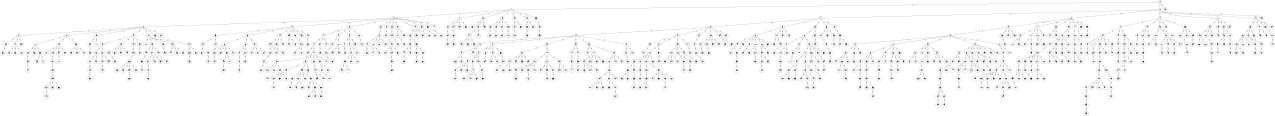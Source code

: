 graph G {
size="8.5,11;"
ratio = "expand;"
fixedsize="true;"
overlap="scale;"
node[shape=circle,width=.12,hight=.12,fontsize=12]
edge[fontsize=12]

0[label=" 0" color=black, pos="2.8022504,0.16452431!"];
1[label=" 1" color=black, pos="1.3870229,1.4092237!"];
2[label=" 2" color=black, pos="2.8759639,2.188511!"];
3[label=" 3" color=black, pos="0.24924318,2.8950118!"];
4[label=" 4" color=black, pos="1.5471366,1.0964152!"];
5[label=" 5" color=black, pos="2.2625592,0.39378993!"];
6[label=" 6" color=black, pos="2.7288417,2.5275365!"];
7[label=" 7" color=black, pos="2.1991088,2.5698507!"];
8[label=" 8" color=black, pos="1.6524149,2.827782!"];
9[label=" 9" color=black, pos="0.43740741,0.93748613!"];
10[label=" 10" color=black, pos="2.1961083,2.7020505!"];
11[label=" 11" color=black, pos="2.2308239,1.506644!"];
12[label=" 12" color=black, pos="0.43797304,2.1507086!"];
13[label=" 13" color=black, pos="1.1145642,2.5478208!"];
14[label=" 14" color=black, pos="1.3253923,1.868499!"];
15[label=" 15" color=black, pos="0.53548187,0.52586024!"];
16[label=" 16" color=black, pos="0.1727247,2.2273346!"];
17[label=" 17" color=black, pos="1.590648,2.9235034!"];
18[label=" 18" color=black, pos="2.2908178,2.2321078!"];
19[label=" 19" color=black, pos="1.2226162,1.2996022!"];
20[label=" 20" color=black, pos="2.3418109,2.3611215!"];
21[label=" 21" color=black, pos="2.9948093,0.299781!"];
22[label=" 22" color=black, pos="0.98429953,2.8447026!"];
23[label=" 23" color=black, pos="0.60662964,0.70767819!"];
24[label=" 24" color=black, pos="1.7242052,0.38948646!"];
25[label=" 25" color=black, pos="1.0998336,0.10160956!"];
26[label=" 26" color=black, pos="2.9385438,1.9122931!"];
27[label=" 27" color=black, pos="2.0724692,1.8217492!"];
28[label=" 28" color=black, pos="2.6622061,0.87065524!"];
29[label=" 29" color=black, pos="2.0918129,1.977217!"];
30[label=" 30" color=black, pos="1.3387162,2.5958939!"];
31[label=" 31" color=black, pos="0.19248247,0.72470018!"];
32[label=" 32" color=black, pos="2.2385849,0.23154083!"];
33[label=" 33" color=black, pos="1.4271765,1.7290698!"];
34[label=" 34" color=black, pos="1.6668678,0.52688031!"];
35[label=" 35" color=black, pos="1.8532583,2.1536171!"];
36[label=" 36" color=black, pos="1.5315002,0.17247978!"];
37[label=" 37" color=black, pos="0.1947086,2.6994256!"];
38[label=" 38" color=black, pos="2.9716163,1.4787706!"];
39[label=" 39" color=black, pos="1.5988915,1.0807864!"];
40[label=" 40" color=black, pos="1.3176575,0.17589483!"];
41[label=" 41" color=black, pos="0.64547765,2.1105543!"];
42[label=" 42" color=black, pos="0.54632764,0.051682455!"];
43[label=" 43" color=black, pos="2.9860641,2.9150503!"];
44[label=" 44" color=black, pos="1.229572,1.1408774!"];
45[label=" 45" color=black, pos="1.2372268,0.95770537!"];
46[label=" 46" color=black, pos="2.1356225,0.37294192!"];
47[label=" 47" color=black, pos="2.6399468,1.5719904!"];
48[label=" 48" color=black, pos="2.7660556,1.7024383!"];
49[label=" 49" color=black, pos="2.6528499,0.72387868!"];
50[label=" 50" color=black, pos="0.45042722,2.5987634!"];
51[label=" 51" color=black, pos="1.9808607,2.9540556!"];
52[label=" 52" color=black, pos="0.60134384,1.6347133!"];
53[label=" 53" color=black, pos="2.9352361,1.0474138!"];
54[label=" 54" color=black, pos="1.0288946,0.80537255!"];
55[label=" 55" color=black, pos="0.87408406,2.6264457!"];
56[label=" 56" color=black, pos="2.1252481,1.0516729!"];
57[label=" 57" color=black, pos="2.1418766,0.97727554!"];
58[label=" 58" color=black, pos="0.55111271,1.0287951!"];
59[label=" 59" color=black, pos="0.089852753,1.7424061!"];
60[label=" 60" color=black, pos="2.0777838,1.5297673!"];
61[label=" 61" color=black, pos="0.96953803,1.0838785!"];
62[label=" 62" color=black, pos="2.9975368,0.66727411!"];
63[label=" 63" color=black, pos="2.266614,0.51176049!"];
64[label=" 64" color=black, pos="1.6226038,1.1699601!"];
65[label=" 65" color=black, pos="2.3389849,2.3567842!"];
66[label=" 66" color=black, pos="1.7232747,1.4220711!"];
67[label=" 67" color=black, pos="0.36843008,0.50432401!"];
68[label=" 68" color=black, pos="2.5415966,1.4592338!"];
69[label=" 69" color=black, pos="2.6112723,1.5095673!"];
70[label=" 70" color=black, pos="0.43236332,2.4804299!"];
71[label=" 71" color=black, pos="2.4705613,2.0908394!"];
72[label=" 72" color=black, pos="0.55562379,0.85764545!"];
73[label=" 73" color=black, pos="1.4080352,2.7847064!"];
74[label=" 74" color=black, pos="0.60000892,1.9444372!"];
75[label=" 75" color=black, pos="1.3712547,2.4146529!"];
76[label=" 76" color=black, pos="2.4828525,0.42398601!"];
77[label=" 77" color=black, pos="2.4169991,1.7029339!"];
78[label=" 78" color=black, pos="2.1103947,0.54833966!"];
79[label=" 79" color=black, pos="1.1755543,2.6741211!"];
80[label=" 80" color=black, pos="0.89997852,1.6257868!"];
81[label=" 81" color=black, pos="2.7461961,2.4393235!"];
82[label=" 82" color=black, pos="1.6172707,2.3146441!"];
83[label=" 83" color=black, pos="2.832522,1.9013767!"];
84[label=" 84" color=black, pos="1.6031837,2.4094993!"];
85[label=" 85" color=black, pos="2.2589161,2.8695452!"];
86[label=" 86" color=black, pos="2.295797,1.9502668!"];
87[label=" 87" color=black, pos="2.0570639,0.20252937!"];
88[label=" 88" color=black, pos="2.1561544,2.2650561!"];
89[label=" 89" color=black, pos="0.23880933,1.2485556!"];
90[label=" 90" color=black, pos="2.0881403,2.8446054!"];
91[label=" 91" color=black, pos="1.2924967,1.2360367!"];
92[label=" 92" color=black, pos="1.0713449,2.9158632!"];
93[label=" 93" color=black, pos="1.7579692,2.6995718!"];
94[label=" 94" color=black, pos="1.2032933,2.5251176!"];
95[label=" 95" color=black, pos="2.2742265,1.2173996!"];
96[label=" 96" color=black, pos="0.55596311,1.3327315!"];
97[label=" 97" color=black, pos="2.1868353,0.65085244!"];
98[label=" 98" color=black, pos="2.1444868,1.1956379!"];
99[label=" 99" color=black, pos="0.24143996,2.3326638!"];
100[label=" 100" color=black, pos="1.0772106,2.6430458!"];
101[label=" 101" color=black, pos="0.033935483,1.8889461!"];
102[label=" 102" color=black, pos="0.99245623,0.49758594!"];
103[label=" 103" color=black, pos="1.1417107,0.69706369!"];
104[label=" 104" color=black, pos="1.1974412,0.4924462!"];
105[label=" 105" color=black, pos="1.6110823,2.6592521!"];
106[label=" 106" color=black, pos="1.6387565,2.1925525!"];
107[label=" 107" color=black, pos="1.2865645,1.1929813!"];
108[label=" 108" color=black, pos="0.77374336,2.198955!"];
109[label=" 109" color=black, pos="1.1786447,0.04490761!"];
110[label=" 110" color=black, pos="2.5019648,2.4377837!"];
111[label=" 111" color=black, pos="0.25747907,0.34134922!"];
112[label=" 112" color=black, pos="1.1646425,2.8391968!"];
113[label=" 113" color=black, pos="1.977094,1.5312938!"];
114[label=" 114" color=black, pos="1.3533388,0.49604692!"];
115[label=" 115" color=black, pos="1.2490626,1.0036784!"];
116[label=" 116" color=black, pos="1.5250553,1.8304848!"];
117[label=" 117" color=black, pos="2.2905345,1.8748009!"];
118[label=" 118" color=black, pos="0.41788596,0.43617478!"];
119[label=" 119" color=black, pos="2.4474319,2.1302853!"];
120[label=" 120" color=black, pos="1.6113194,2.3877992!"];
121[label=" 121" color=black, pos="1.4679309,1.204264!"];
122[label=" 122" color=black, pos="0.64293936,1.4611729!"];
123[label=" 123" color=black, pos="0.38933907,0.9148079!"];
124[label=" 124" color=black, pos="0.66748475,1.6180943!"];
125[label=" 125" color=black, pos="2.6206851,0.75051858!"];
126[label=" 126" color=black, pos="2.8054797,1.7139361!"];
127[label=" 127" color=black, pos="1.9642174,1.864986!"];
128[label=" 128" color=black, pos="0.81370347,2.1639502!"];
129[label=" 129" color=black, pos="0.17187834,0.102904!"];
130[label=" 130" color=black, pos="1.068525,1.7068196!"];
131[label=" 131" color=black, pos="2.0289282,1.3722585!"];
132[label=" 132" color=black, pos="2.3669202,1.6544323!"];
133[label=" 133" color=black, pos="1.4832479,0.026176422!"];
134[label=" 134" color=black, pos="0.5916442,0.54163919!"];
135[label=" 135" color=black, pos="0.58433392,1.1313983!"];
136[label=" 136" color=black, pos="1.6594105,1.6796717!"];
137[label=" 137" color=black, pos="2.6635627,0.64610655!"];
138[label=" 138" color=black, pos="0.34665265,1.1899519!"];
139[label=" 139" color=black, pos="2.9745538,1.0719939!"];
140[label=" 140" color=black, pos="0.55256304,2.3290794!"];
141[label=" 141" color=black, pos="1.131377,2.3245385!"];
142[label=" 142" color=black, pos="2.0953683,2.2788827!"];
143[label=" 143" color=black, pos="1.272803,1.0777396!"];
144[label=" 144" color=black, pos="2.7056296,2.7635023!"];
145[label=" 145" color=black, pos="1.5399871,1.10128!"];
146[label=" 146" color=black, pos="2.7625351,1.2622206!"];
147[label=" 147" color=black, pos="0.85344216,1.0785628!"];
148[label=" 148" color=black, pos="2.0606407,0.44181614!"];
149[label=" 149" color=black, pos="1.762898,2.9150389!"];
150[label=" 150" color=black, pos="1.6325324,1.5379685!"];
151[label=" 151" color=black, pos="2.6042027,0.8375488!"];
152[label=" 152" color=black, pos="2.3731194,2.6790245!"];
153[label=" 153" color=black, pos="2.01066,2.7997463!"];
154[label=" 154" color=black, pos="2.0715364,1.5102839!"];
155[label=" 155" color=black, pos="0.39618145,0.33098377!"];
156[label=" 156" color=black, pos="1.9964889,0.64883982!"];
157[label=" 157" color=black, pos="0.53915458,2.6176531!"];
158[label=" 158" color=black, pos="1.7578003,2.0770223!"];
159[label=" 159" color=black, pos="0.77132961,1.6718353!"];
160[label=" 160" color=black, pos="2.5156222,2.0575555!"];
161[label=" 161" color=black, pos="2.1311643,2.2994773!"];
162[label=" 162" color=black, pos="1.9192687,1.1276793!"];
163[label=" 163" color=black, pos="1.3986078,2.7722723!"];
164[label=" 164" color=black, pos="2.231463,1.1544835!"];
165[label=" 165" color=black, pos="1.9849908,2.9423045!"];
166[label=" 166" color=black, pos="1.9277581,1.1047941!"];
167[label=" 167" color=black, pos="2.9338979,2.8435368!"];
168[label=" 168" color=black, pos="0.12748919,2.9758024!"];
169[label=" 169" color=black, pos="2.7583941,2.4613542!"];
170[label=" 170" color=black, pos="2.0850407,1.993113!"];
171[label=" 171" color=black, pos="2.0476966,0.87874527!"];
172[label=" 172" color=black, pos="2.1864974,2.0497771!"];
173[label=" 173" color=black, pos="0.80536539,0.91427936!"];
174[label=" 174" color=black, pos="0.011408394,0.43221127!"];
175[label=" 175" color=black, pos="2.7957029,2.3948265!"];
176[label=" 176" color=black, pos="0.17684036,0.18184561!"];
177[label=" 177" color=black, pos="1.6459084,1.6128973!"];
178[label=" 178" color=black, pos="1.2322334,1.2145978!"];
179[label=" 179" color=black, pos="1.3713956,0.55908945!"];
180[label=" 180" color=black, pos="0.12657182,0.7293812!"];
181[label=" 181" color=black, pos="0.60094808,1.6650607!"];
182[label=" 182" color=black, pos="2.6627341,0.5576628!"];
183[label=" 183" color=black, pos="1.37302,2.3816291!"];
184[label=" 184" color=black, pos="1.3231181,2.4850949!"];
185[label=" 185" color=black, pos="2.2066745,2.6999757!"];
186[label=" 186" color=black, pos="1.7040025,0.7188378!"];
187[label=" 187" color=black, pos="2.0079165,1.633291!"];
188[label=" 188" color=black, pos="2.8867938,0.06642553!"];
189[label=" 189" color=black, pos="1.0063328,0.10009831!"];
190[label=" 190" color=black, pos="2.8287583,1.1275038!"];
191[label=" 191" color=black, pos="2.6102504,1.7516387!"];
192[label=" 192" color=black, pos="2.0726075,2.902395!"];
193[label=" 193" color=black, pos="0.33472572,1.7181899!"];
194[label=" 194" color=black, pos="0.51694425,2.1141262!"];
195[label=" 195" color=black, pos="2.714955,0.65934908!"];
196[label=" 196" color=black, pos="0.11008941,2.0894905!"];
197[label=" 197" color=black, pos="1.4572609,1.785489!"];
198[label=" 198" color=black, pos="1.84735,0.48779742!"];
199[label=" 199" color=black, pos="1.4221257,0.39096884!"];
200[label=" 200" color=black, pos="1.4761697,2.7740152!"];
201[label=" 201" color=black, pos="1.8957346,1.8496236!"];
202[label=" 202" color=black, pos="2.9292328,2.9375396!"];
203[label=" 203" color=black, pos="2.711167,2.2459365!"];
204[label=" 204" color=black, pos="2.3226633,2.9376786!"];
205[label=" 205" color=black, pos="2.5250159,1.0659433!"];
206[label=" 206" color=black, pos="1.6361604,0.82996621!"];
207[label=" 207" color=black, pos="1.7931769,1.5530192!"];
208[label=" 208" color=black, pos="0.51429891,1.0802419!"];
209[label=" 209" color=black, pos="2.8192396,1.8227124!"];
210[label=" 210" color=black, pos="1.8936153,2.3926602!"];
211[label=" 211" color=black, pos="2.3571408,1.4260387!"];
212[label=" 212" color=black, pos="2.9740237,2.4597283!"];
213[label=" 213" color=black, pos="0.086884834,0.87140547!"];
214[label=" 214" color=black, pos="0.079412383,2.7813313!"];
215[label=" 215" color=black, pos="2.9223067,2.1419358!"];
216[label=" 216" color=black, pos="0.66138494,2.8466392!"];
217[label=" 217" color=black, pos="1.1520432,0.2290969!"];
218[label=" 218" color=black, pos="0.42960366,1.6504407!"];
219[label=" 219" color=black, pos="0.26035375,2.4665485!"];
220[label=" 220" color=black, pos="1.4401966,1.7334171!"];
221[label=" 221" color=black, pos="0.45194847,0.25012666!"];
222[label=" 222" color=black, pos="0.30619423,0.4039501!"];
223[label=" 223" color=black, pos="2.3658084,0.66510659!"];
224[label=" 224" color=black, pos="1.7680636,2.5078179!"];
225[label=" 225" color=black, pos="1.1810974,0.96576518!"];
226[label=" 226" color=black, pos="2.3586719,0.39744547!"];
227[label=" 227" color=black, pos="2.6926852,2.8534031!"];
228[label=" 228" color=black, pos="2.7902708,2.6599633!"];
229[label=" 229" color=black, pos="2.1916427,1.7735802!"];
230[label=" 230" color=black, pos="1.9415478,0.72633789!"];
231[label=" 231" color=black, pos="2.7234161,0.33454966!"];
232[label=" 232" color=black, pos="0.90319024,1.4115864!"];
233[label=" 233" color=black, pos="0.57928232,2.6949887!"];
234[label=" 234" color=black, pos="1.9935575,0.55697978!"];
235[label=" 235" color=black, pos="2.9564281,0.81912456!"];
236[label=" 236" color=black, pos="1.997203,0.98891829!"];
237[label=" 237" color=black, pos="0.38917773,2.6866827!"];
238[label=" 238" color=black, pos="1.9400287,2.6380818!"];
239[label=" 239" color=black, pos="0.80446502,2.1549246!"];
240[label=" 240" color=black, pos="0.81499904,2.7919429!"];
241[label=" 241" color=black, pos="0.94386263,0.33223553!"];
242[label=" 242" color=black, pos="0.57936565,0.62366287!"];
243[label=" 243" color=black, pos="2.2995982,0.28249277!"];
244[label=" 244" color=black, pos="2.9218753,2.4856469!"];
245[label=" 245" color=black, pos="2.0339095,1.6417786!"];
246[label=" 246" color=black, pos="0.58535013,0.6373831!"];
247[label=" 247" color=black, pos="1.2524919,1.0974704!"];
248[label=" 248" color=black, pos="1.3588187,0.46177231!"];
249[label=" 249" color=black, pos="2.3763448,2.2401014!"];
250[label=" 250" color=black, pos="0.68322315,1.4915043!"];
251[label=" 251" color=black, pos="2.3065517,1.2796225!"];
252[label=" 252" color=black, pos="2.0454081,2.53948!"];
253[label=" 253" color=black, pos="0.93759901,1.0532558!"];
254[label=" 254" color=black, pos="2.4611189,2.9127643!"];
255[label=" 255" color=black, pos="2.4829466,0.78110177!"];
256[label=" 256" color=black, pos="1.899648,2.1444465!"];
257[label=" 257" color=black, pos="2.0368819,2.2317033!"];
258[label=" 258" color=black, pos="2.2483123,0.70292639!"];
259[label=" 259" color=black, pos="1.4972046,1.783291!"];
260[label=" 260" color=black, pos="0.74781834,2.6219303!"];
261[label=" 261" color=black, pos="1.5040295,1.2083665!"];
262[label=" 262" color=black, pos="0.36582504,2.6787592!"];
263[label=" 263" color=black, pos="2.1313655,1.6905369!"];
264[label=" 264" color=black, pos="1.7027351,1.3070063!"];
265[label=" 265" color=black, pos="2.2195314,2.4597221!"];
266[label=" 266" color=black, pos="2.2619171,2.0227077!"];
267[label=" 267" color=black, pos="2.1451974,0.30173433!"];
268[label=" 268" color=black, pos="2.1287696,1.578433!"];
269[label=" 269" color=black, pos="1.5988507,0.59794753!"];
270[label=" 270" color=black, pos="2.9079303,2.8134474!"];
271[label=" 271" color=black, pos="2.7365678,2.0703093!"];
272[label=" 272" color=black, pos="1.3389677,1.1789198!"];
273[label=" 273" color=black, pos="0.9160251,1.0263427!"];
274[label=" 274" color=black, pos="2.8012903,1.9370639!"];
275[label=" 275" color=black, pos="1.8550491,2.8395034!"];
276[label=" 276" color=black, pos="1.1624628,0.61661784!"];
277[label=" 277" color=black, pos="2.204736,0.72598924!"];
278[label=" 278" color=black, pos="1.4912721,0.15196206!"];
279[label=" 279" color=black, pos="2.0434209,0.66714273!"];
280[label=" 280" color=black, pos="1.5995869,2.9408876!"];
281[label=" 281" color=black, pos="0.48470446,0.69355418!"];
282[label=" 282" color=black, pos="2.0162807,2.2324825!"];
283[label=" 283" color=black, pos="2.8694163,0.85514853!"];
284[label=" 284" color=black, pos="2.4899223,1.7931926!"];
285[label=" 285" color=black, pos="0.68633175,1.8073246!"];
286[label=" 286" color=black, pos="0.058618473,1.4054438!"];
287[label=" 287" color=black, pos="2.181558,1.4844278!"];
288[label=" 288" color=black, pos="1.9186491,1.2967568!"];
289[label=" 289" color=black, pos="1.3925458,2.6893483!"];
290[label=" 290" color=black, pos="0.62092903,0.2801563!"];
291[label=" 291" color=black, pos="1.9938167,1.5222244!"];
292[label=" 292" color=black, pos="2.6070712,0.17839738!"];
293[label=" 293" color=black, pos="1.8345989,2.4710068!"];
294[label=" 294" color=black, pos="1.9450086,0.99525673!"];
295[label=" 295" color=black, pos="2.9490371,2.9077114!"];
296[label=" 296" color=black, pos="0.90500001,0.27103968!"];
297[label=" 297" color=black, pos="2.1947791,2.7063723!"];
298[label=" 298" color=black, pos="0.88221883,0.30605346!"];
299[label=" 299" color=black, pos="1.1218334,2.3597746!"];
300[label=" 300" color=black, pos="2.143695,0.022307532!"];
301[label=" 301" color=black, pos="0.523894,1.8715113!"];
302[label=" 302" color=black, pos="1.3697649,0.59546916!"];
303[label=" 303" color=black, pos="1.3464526,0.18648819!"];
304[label=" 304" color=black, pos="1.7076487,2.5489984!"];
305[label=" 305" color=black, pos="2.4179159,2.7181359!"];
306[label=" 306" color=black, pos="0.24189921,2.1761703!"];
307[label=" 307" color=black, pos="0.8524673,2.0926372!"];
308[label=" 308" color=black, pos="0.074116963,2.9744561!"];
309[label=" 309" color=black, pos="2.6082591,2.0669136!"];
310[label=" 310" color=black, pos="1.7127354,2.2968261!"];
311[label=" 311" color=black, pos="1.1655632,2.3106406!"];
312[label=" 312" color=black, pos="0.94084213,2.7756397!"];
313[label=" 313" color=black, pos="2.1150096,0.65889271!"];
314[label=" 314" color=black, pos="0.51796508,2.7206415!"];
315[label=" 315" color=black, pos="2.3710079,2.3665946!"];
316[label=" 316" color=black, pos="2.9282234,1.0431358!"];
317[label=" 317" color=black, pos="2.1870182,1.5145065!"];
318[label=" 318" color=black, pos="2.7724321,0.95894166!"];
319[label=" 319" color=black, pos="1.2946468,0.81120728!"];
320[label=" 320" color=black, pos="1.1292213,0.59424694!"];
321[label=" 321" color=black, pos="2.0806227,2.6011398!"];
322[label=" 322" color=black, pos="1.0882026,2.9690201!"];
323[label=" 323" color=black, pos="2.1350599,1.9043354!"];
324[label=" 324" color=black, pos="1.6766655,1.5997657!"];
325[label=" 325" color=black, pos="2.0575207,1.7634374!"];
326[label=" 326" color=black, pos="2.9256048,1.7679481!"];
327[label=" 327" color=black, pos="2.9919613,0.45574054!"];
328[label=" 328" color=black, pos="2.1660024,0.3654135!"];
329[label=" 329" color=black, pos="1.3031271,2.8452128!"];
330[label=" 330" color=black, pos="2.2883345,1.8505403!"];
331[label=" 331" color=black, pos="0.14984769,1.4866777!"];
332[label=" 332" color=black, pos="0.70234698,1.690197!"];
333[label=" 333" color=black, pos="1.2007156,1.5898204!"];
334[label=" 334" color=black, pos="2.1760134,2.346572!"];
335[label=" 335" color=black, pos="1.9369239,0.28915727!"];
336[label=" 336" color=black, pos="0.85230007,0.34955131!"];
337[label=" 337" color=black, pos="1.621124,2.5467569!"];
338[label=" 338" color=black, pos="1.008997,1.3328529!"];
339[label=" 339" color=black, pos="1.152173,2.985358!"];
340[label=" 340" color=black, pos="0.90597402,1.6143876!"];
341[label=" 341" color=black, pos="1.1291893,1.2330101!"];
342[label=" 342" color=black, pos="2.5619765,2.4731773!"];
343[label=" 343" color=black, pos="0.38189474,0.60182659!"];
344[label=" 344" color=black, pos="0.41690539,2.389622!"];
345[label=" 345" color=black, pos="2.146142,1.947488!"];
346[label=" 346" color=black, pos="1.3336762,1.3139838!"];
347[label=" 347" color=black, pos="2.0998715,2.3403691!"];
348[label=" 348" color=black, pos="0.97489672,0.11253521!"];
349[label=" 349" color=black, pos="0.15896471,2.4092887!"];
350[label=" 350" color=black, pos="1.9251275,2.2198415!"];
351[label=" 351" color=black, pos="2.6448006,0.54121703!"];
352[label=" 352" color=black, pos="0.77304603,0.099735443!"];
353[label=" 353" color=black, pos="2.867218,0.074327108!"];
354[label=" 354" color=black, pos="2.3275643,1.6867433!"];
355[label=" 355" color=black, pos="1.6876527,2.4332814!"];
356[label=" 356" color=black, pos="1.9818692,2.7666354!"];
357[label=" 357" color=black, pos="1.8913619,2.8617751!"];
358[label=" 358" color=black, pos="2.0583901,1.1235116!"];
359[label=" 359" color=black, pos="2.9032848,2.7648967!"];
360[label=" 360" color=black, pos="0.59556769,0.59551884!"];
361[label=" 361" color=black, pos="1.9118556,2.6636798!"];
362[label=" 362" color=black, pos="0.058156862,0.66685579!"];
363[label=" 363" color=black, pos="2.3775357,0.40835897!"];
364[label=" 364" color=black, pos="1.6459538,0.50023881!"];
365[label=" 365" color=black, pos="2.3509185,1.3538051!"];
366[label=" 366" color=black, pos="0.44363056,0.11249931!"];
367[label=" 367" color=black, pos="1.1420454,1.0232461!"];
368[label=" 368" color=black, pos="1.7420282,0.20039879!"];
369[label=" 369" color=black, pos="0.28861092,2.8933038!"];
370[label=" 370" color=black, pos="1.2145018,2.0925773!"];
371[label=" 371" color=black, pos="1.6602968,2.9514424!"];
372[label=" 372" color=black, pos="0.67593069,1.8435663!"];
373[label=" 373" color=black, pos="1.8136951,1.4361577!"];
374[label=" 374" color=black, pos="2.6746882,2.604241!"];
375[label=" 375" color=black, pos="1.4260531,1.5543468!"];
376[label=" 376" color=black, pos="1.2462521,1.8219652!"];
377[label=" 377" color=black, pos="2.6188242,0.88163078!"];
378[label=" 378" color=black, pos="1.2754285,2.4253635!"];
379[label=" 379" color=black, pos="0.47514443,1.2419758!"];
380[label=" 380" color=black, pos="0.82848701,0.17792429!"];
381[label=" 381" color=black, pos="1.2829135,0.89950774!"];
382[label=" 382" color=black, pos="0.16273909,2.7743354!"];
383[label=" 383" color=black, pos="0.13123583,1.7568735!"];
384[label=" 384" color=black, pos="1.0834277,1.9123509!"];
385[label=" 385" color=black, pos="1.2941076,0.53557792!"];
386[label=" 386" color=black, pos="2.7681898,1.5052614!"];
387[label=" 387" color=black, pos="2.3377472,2.3944094!"];
388[label=" 388" color=black, pos="2.8327793,0.80841635!"];
389[label=" 389" color=black, pos="2.1864157,0.073294632!"];
390[label=" 390" color=black, pos="2.2116728,0.93794696!"];
391[label=" 391" color=black, pos="2.1763122,2.7203965!"];
392[label=" 392" color=black, pos="2.2736592,2.9619918!"];
393[label=" 393" color=black, pos="0.42672913,2.137303!"];
394[label=" 394" color=black, pos="0.45851113,0.43825318!"];
395[label=" 395" color=black, pos="0.38980162,2.9624926!"];
396[label=" 396" color=black, pos="0.40499618,0.33827386!"];
397[label=" 397" color=black, pos="0.47883306,0.94056663!"];
398[label=" 398" color=black, pos="1.2591985,0.033414486!"];
399[label=" 399" color=black, pos="0.57333407,2.6952506!"];
400[label=" 400" color=black, pos="0.38655845,1.4147601!"];
401[label=" 401" color=black, pos="0.15481214,1.0082065!"];
402[label=" 402" color=black, pos="2.1946274,0.40958165!"];
403[label=" 403" color=black, pos="0.27912223,1.80701!"];
404[label=" 404" color=black, pos="2.1429833,1.2755303!"];
405[label=" 405" color=black, pos="1.5568524,0.31232218!"];
406[label=" 406" color=black, pos="2.0946105,2.2515616!"];
407[label=" 407" color=black, pos="1.0995477,1.5149378!"];
408[label=" 408" color=black, pos="2.6040546,1.2993937!"];
409[label=" 409" color=black, pos="2.4817609,0.37218998!"];
410[label=" 410" color=black, pos="0.75405994,2.2608173!"];
411[label=" 411" color=black, pos="1.1538459,0.71730058!"];
412[label=" 412" color=black, pos="0.21311122,2.9186455!"];
413[label=" 413" color=black, pos="0.20892773,0.58601445!"];
414[label=" 414" color=black, pos="2.5767044,2.9714828!"];
415[label=" 415" color=black, pos="2.7843882,1.1623582!"];
416[label=" 416" color=black, pos="2.4161184,1.1473094!"];
417[label=" 417" color=black, pos="1.7693521,0.57426758!"];
418[label=" 418" color=black, pos="0.30127106,1.5565943!"];
419[label=" 419" color=black, pos="1.9029123,2.7519462!"];
420[label=" 420" color=black, pos="2.2667257,2.8859871!"];
421[label=" 421" color=black, pos="0.90155934,2.7791916!"];
422[label=" 422" color=black, pos="2.3095775,2.1545157!"];
423[label=" 423" color=black, pos="1.2370949,0.48240847!"];
424[label=" 424" color=black, pos="1.7786258,2.5510926!"];
425[label=" 425" color=black, pos="2.1492173,2.0713901!"];
426[label=" 426" color=black, pos="2.9604451,1.9056054!"];
427[label=" 427" color=black, pos="1.9018792,2.9793809!"];
428[label=" 428" color=black, pos="2.3281432,1.6442583!"];
429[label=" 429" color=black, pos="2.3373695,0.70796623!"];
430[label=" 430" color=black, pos="2.1741243,2.7409127!"];
431[label=" 431" color=black, pos="1.1793559,1.0644325!"];
432[label=" 432" color=black, pos="2.8530391,0.50595965!"];
433[label=" 433" color=black, pos="1.7408853,1.4527449!"];
434[label=" 434" color=black, pos="1.205334,1.5646878!"];
435[label=" 435" color=black, pos="1.0159018,1.2758181!"];
436[label=" 436" color=black, pos="1.4094366,2.5737475!"];
437[label=" 437" color=black, pos="0.34352626,1.3937531!"];
438[label=" 438" color=black, pos="1.1441957,2.9288698!"];
439[label=" 439" color=black, pos="1.357987,2.2815333!"];
440[label=" 440" color=black, pos="0.60882747,1.2132826!"];
441[label=" 441" color=black, pos="2.3648426,2.0510432!"];
442[label=" 442" color=black, pos="1.0243778,2.6773898!"];
443[label=" 443" color=black, pos="0.15979967,2.3843246!"];
444[label=" 444" color=black, pos="0.87328424,2.3160423!"];
445[label=" 445" color=black, pos="1.2397859,2.7344611!"];
446[label=" 446" color=black, pos="1.8444612,0.70753321!"];
447[label=" 447" color=black, pos="1.6566332,0.41347441!"];
448[label=" 448" color=black, pos="2.7765594,0.61517347!"];
449[label=" 449" color=black, pos="1.2927845,0.71157873!"];
450[label=" 450" color=black, pos="0.28194768,1.3574418!"];
451[label=" 451" color=black, pos="0.34217648,2.0109836!"];
452[label=" 452" color=black, pos="1.6998385,2.4322712!"];
453[label=" 453" color=black, pos="2.0368214,0.32360599!"];
454[label=" 454" color=black, pos="0.83006317,2.0837309!"];
455[label=" 455" color=black, pos="0.020205691,1.752157!"];
456[label=" 456" color=black, pos="1.1239623,2.9381672!"];
457[label=" 457" color=black, pos="2.0335472,1.7339091!"];
458[label=" 458" color=black, pos="0.038714497,2.7572422!"];
459[label=" 459" color=black, pos="0.83311737,2.5963517!"];
460[label=" 460" color=black, pos="0.095251797,0.47258027!"];
461[label=" 461" color=black, pos="0.19535522,1.0133558!"];
462[label=" 462" color=black, pos="2.8273255,2.5121148!"];
463[label=" 463" color=black, pos="0.59429191,0.64429626!"];
464[label=" 464" color=black, pos="1.6316023,1.135001!"];
465[label=" 465" color=black, pos="1.2322094,0.98064437!"];
466[label=" 466" color=black, pos="2.9602611,0.65181485!"];
467[label=" 467" color=black, pos="2.5061124,1.3263344!"];
468[label=" 468" color=black, pos="0.27678947,2.7334374!"];
469[label=" 469" color=black, pos="0.59510091,2.4975631!"];
470[label=" 470" color=black, pos="1.8438798,0.2699575!"];
471[label=" 471" color=black, pos="1.2739496,2.1564259!"];
472[label=" 472" color=black, pos="0.49671722,2.5707015!"];
473[label=" 473" color=black, pos="2.1603371,1.9998505!"];
474[label=" 474" color=black, pos="0.28923243,0.91397675!"];
475[label=" 475" color=black, pos="0.89983187,2.3967091!"];
476[label=" 476" color=black, pos="2.0392258,0.64876603!"];
477[label=" 477" color=black, pos="2.8769397,2.0567531!"];
478[label=" 478" color=black, pos="0.15600695,1.1589912!"];
479[label=" 479" color=black, pos="0.24096434,2.3355085!"];
480[label=" 480" color=black, pos="0.6068441,2.4666082!"];
481[label=" 481" color=black, pos="0.45755582,2.8877795!"];
482[label=" 482" color=black, pos="0.11812396,1.5421331!"];
483[label=" 483" color=black, pos="0.042067381,2.1945772!"];
484[label=" 484" color=black, pos="2.0689887,2.7156199!"];
485[label=" 485" color=black, pos="0.98967232,0.66674792!"];
486[label=" 486" color=black, pos="1.0990835,0.57563586!"];
487[label=" 487" color=black, pos="0.14115626,2.0777294!"];
488[label=" 488" color=black, pos="0.81735441,2.5151816!"];
489[label=" 489" color=black, pos="0.010796208,0.021698481!"];
490[label=" 490" color=black, pos="1.2047173,2.146876!"];
491[label=" 491" color=black, pos="0.50267383,0.32807788!"];
492[label=" 492" color=black, pos="2.1847964,0.51759099!"];
493[label=" 493" color=black, pos="1.8160707,0.32014798!"];
494[label=" 494" color=black, pos="0.010078032,2.2552021!"];
495[label=" 495" color=black, pos="2.8069283,1.8992346!"];
496[label=" 496" color=black, pos="1.8772691,1.8991929!"];
497[label=" 497" color=black, pos="0.81737732,1.0169854!"];
498[label=" 498" color=black, pos="2.484723,2.2688793!"];
499[label=" 499" color=black, pos="0.50531463,2.5590594!"];
500[label=" 500" color=black, pos="1.640655,0.86457973!"];
501[label=" 501" color=black, pos="2.2609893,0.37187991!"];
502[label=" 502" color=black, pos="0.080511547,1.4223016!"];
503[label=" 503" color=black, pos="2.9600135,2.5117225!"];
504[label=" 504" color=black, pos="2.7359525,1.7253478!"];
505[label=" 505" color=black, pos="2.3318067,0.57542442!"];
506[label=" 506" color=black, pos="0.90619472,1.8039265!"];
507[label=" 507" color=black, pos="1.441261,2.1016204!"];
508[label=" 508" color=black, pos="1.4396362,2.5386416!"];
509[label=" 509" color=black, pos="0.1509278,1.9716928!"];
510[label=" 510" color=black, pos="1.5376035,1.1188791!"];
511[label=" 511" color=black, pos="1.7155306,2.3348996!"];
512[label=" 512" color=black, pos="2.0415169,2.0048128!"];
513[label=" 513" color=black, pos="1.8025807,0.18985335!"];
514[label=" 514" color=black, pos="0.42454099,1.1202847!"];
515[label=" 515" color=black, pos="0.35676568,1.9477179!"];
516[label=" 516" color=black, pos="0.18810521,1.4970273!"];
517[label=" 517" color=black, pos="0.39688111,0.57047236!"];
518[label=" 518" color=black, pos="1.8627144,2.4321017!"];
519[label=" 519" color=black, pos="1.3199531,2.029728!"];
520[label=" 520" color=black, pos="1.8272487,2.7347937!"];
521[label=" 521" color=black, pos="1.6147781,0.33860477!"];
522[label=" 522" color=black, pos="2.9184269,2.905121!"];
523[label=" 523" color=black, pos="2.6807946,0.071594458!"];
524[label=" 524" color=black, pos="0.33919849,1.2079329!"];
525[label=" 525" color=black, pos="2.0373419,2.6705643!"];
526[label=" 526" color=black, pos="0.46775674,2.4783014!"];
527[label=" 527" color=black, pos="0.86966722,0.14917989!"];
528[label=" 528" color=black, pos="0.54257024,2.3267453!"];
529[label=" 529" color=black, pos="1.8086207,2.1966674!"];
530[label=" 530" color=black, pos="1.1242396,1.0022401!"];
531[label=" 531" color=black, pos="0.95462735,1.6739341!"];
532[label=" 532" color=black, pos="2.6424564,2.0299054!"];
533[label=" 533" color=black, pos="0.66027219,2.5798547!"];
534[label=" 534" color=black, pos="1.8031356,2.9157388!"];
535[label=" 535" color=black, pos="1.5661854,0.36971878!"];
536[label=" 536" color=black, pos="1.9488923,1.2661039!"];
537[label=" 537" color=black, pos="1.3618141,1.4845605!"];
538[label=" 538" color=black, pos="0.56455974,0.29108796!"];
539[label=" 539" color=black, pos="0.56063526,2.8130129!"];
540[label=" 540" color=black, pos="2.846889,1.88289!"];
541[label=" 541" color=black, pos="0.54338807,1.6351901!"];
542[label=" 542" color=black, pos="2.5209006,0.019326574!"];
543[label=" 543" color=black, pos="2.6158476,2.1958417!"];
544[label=" 544" color=black, pos="0.08550942,1.3222528!"];
545[label=" 545" color=black, pos="2.9247169,2.9333773!"];
546[label=" 546" color=black, pos="1.293614,0.0084637706!"];
547[label=" 547" color=black, pos="2.1894873,1.0573409!"];
548[label=" 548" color=black, pos="0.66439508,0.54353749!"];
549[label=" 549" color=black, pos="0.40297548,2.5543069!"];
550[label=" 550" color=black, pos="2.7296565,0.010962149!"];
551[label=" 551" color=black, pos="0.96267878,0.91024393!"];
552[label=" 552" color=black, pos="1.6687494,0.49551176!"];
553[label=" 553" color=black, pos="2.03931,1.0827431!"];
554[label=" 554" color=black, pos="0.65335427,0.18717319!"];
555[label=" 555" color=black, pos="1.9126835,2.8792178!"];
556[label=" 556" color=black, pos="2.1847449,0.78486175!"];
557[label=" 557" color=black, pos="1.6014829,0.51159652!"];
558[label=" 558" color=black, pos="0.91280204,0.67664355!"];
559[label=" 559" color=black, pos="1.7293625,2.923669!"];
560[label=" 560" color=black, pos="0.8193842,1.9915783!"];
561[label=" 561" color=black, pos="0.84806981,1.1916182!"];
562[label=" 562" color=black, pos="1.1655282,1.3442656!"];
563[label=" 563" color=black, pos="2.6233054,1.6552903!"];
564[label=" 564" color=black, pos="1.6462388,0.39577075!"];
565[label=" 565" color=black, pos="2.7793207,1.5788612!"];
566[label=" 566" color=black, pos="2.4299259,1.5676035!"];
567[label=" 567" color=black, pos="2.8423922,2.5574003!"];
568[label=" 568" color=black, pos="0.91045335,0.52047061!"];
569[label=" 569" color=black, pos="2.6233,1.2599472!"];
570[label=" 570" color=black, pos="1.0908802,0.86703985!"];
571[label=" 571" color=black, pos="0.82769633,1.522236!"];
572[label=" 572" color=black, pos="1.9624822,2.7216568!"];
573[label=" 573" color=black, pos="2.825374,2.4339256!"];
574[label=" 574" color=black, pos="2.5560227,1.4145883!"];
575[label=" 575" color=black, pos="1.4928018,2.0601913!"];
576[label=" 576" color=black, pos="2.5209672,1.1617783!"];
577[label=" 577" color=black, pos="2.2927507,1.9330953!"];
578[label=" 578" color=black, pos="2.0259384,2.0978165!"];
579[label=" 579" color=black, pos="2.3224654,0.32756984!"];
580[label=" 580" color=black, pos="0.53805918,1.0267505!"];
581[label=" 581" color=black, pos="2.3497447,2.6187331!"];
582[label=" 582" color=black, pos="0.46220534,0.30418233!"];
583[label=" 583" color=black, pos="2.00531,2.3582622!"];
584[label=" 584" color=black, pos="0.9450356,2.6705445!"];
585[label=" 585" color=black, pos="1.941766,0.62141723!"];
586[label=" 586" color=black, pos="1.403775,0.82133911!"];
587[label=" 587" color=black, pos="0.33928621,0.011187957!"];
588[label=" 588" color=black, pos="2.1981356,1.2407785!"];
589[label=" 589" color=black, pos="1.4986146,2.4536477!"];
590[label=" 590" color=black, pos="2.892833,0.91582707!"];
591[label=" 591" color=black, pos="1.1222037,1.4244203!"];
592[label=" 592" color=black, pos="0.79412975,1.3050256!"];
593[label=" 593" color=black, pos="2.6986046,1.7036001!"];
594[label=" 594" color=black, pos="2.6456766,2.82862!"];
595[label=" 595" color=black, pos="0.67384817,0.86230817!"];
596[label=" 596" color=black, pos="2.8777465,1.4198641!"];
597[label=" 597" color=black, pos="0.96259834,2.337181!"];
598[label=" 598" color=black, pos="0.63134176,2.7535744!"];
599[label=" 599" color=black, pos="2.5270974,1.8207847!"];
600[label=" 600" color=black, pos="0.27295954,1.0571229!"];
601[label=" 601" color=black, pos="0.052253162,1.0739438!"];
602[label=" 602" color=black, pos="2.2856622,0.68289253!"];
603[label=" 603" color=black, pos="0.74237184,0.83149419!"];
604[label=" 604" color=black, pos="2.6482874,0.99647937!"];
605[label=" 605" color=black, pos="0.12486999,1.4663171!"];
606[label=" 606" color=black, pos="2.5866685,0.50975718!"];
607[label=" 607" color=black, pos="0.3978862,1.4349931!"];
608[label=" 608" color=black, pos="1.4563522,0.64240992!"];
609[label=" 609" color=black, pos="0.25283896,0.20653512!"];
610[label=" 610" color=black, pos="1.6189176,1.4980116!"];
611[label=" 611" color=black, pos="1.4346283,0.98140775!"];
612[label=" 612" color=black, pos="0.58086407,0.6938015!"];
613[label=" 613" color=black, pos="2.3115475,2.4619458!"];
614[label=" 614" color=black, pos="1.3800101,2.011982!"];
615[label=" 615" color=black, pos="1.3022449,0.44874203!"];
616[label=" 616" color=black, pos="2.939091,1.2672025!"];
617[label=" 617" color=black, pos="1.8075057,1.7304312!"];
618[label=" 618" color=black, pos="1.3631653,2.7877128!"];
619[label=" 619" color=black, pos="2.5579486,0.88070935!"];
620[label=" 620" color=black, pos="1.7470077,1.8445467!"];
621[label=" 621" color=black, pos="1.7346295,2.9567712!"];
622[label=" 622" color=black, pos="1.2781955,2.8925358!"];
623[label=" 623" color=black, pos="1.4157283,1.3390375!"];
624[label=" 624" color=black, pos="2.4324298,1.5467492!"];
625[label=" 625" color=black, pos="2.0799776,1.6663588!"];
626[label=" 626" color=black, pos="1.5056232,0.24093649!"];
627[label=" 627" color=black, pos="2.2231921,2.2023845!"];
628[label=" 628" color=black, pos="1.6961567,1.028755!"];
629[label=" 629" color=black, pos="2.3534238,2.5454257!"];
630[label=" 630" color=black, pos="2.9542795,2.2120598!"];
631[label=" 631" color=black, pos="0.77923938,2.724827!"];
632[label=" 632" color=black, pos="1.1573373,1.4516047!"];
633[label=" 633" color=black, pos="1.5487566,1.6804579!"];
634[label=" 634" color=black, pos="1.5720351,1.1179516!"];
635[label=" 635" color=black, pos="1.0430402,1.7654271!"];
636[label=" 636" color=black, pos="0.36726729,2.1699831!"];
637[label=" 637" color=black, pos="0.7797083,2.3523104!"];
638[label=" 638" color=black, pos="0.15337031,1.1039955!"];
639[label=" 639" color=black, pos="0.11546746,2.1442789!"];
640[label=" 640" color=black, pos="1.1003987,0.51011979!"];
641[label=" 641" color=black, pos="1.7138471,0.70353511!"];
642[label=" 642" color=black, pos="0.11197206,1.0811094!"];
643[label=" 643" color=black, pos="1.1418228,0.89420922!"];
644[label=" 644" color=black, pos="0.64071857,0.22978112!"];
645[label=" 645" color=black, pos="0.7796011,0.15441462!"];
646[label=" 646" color=black, pos="2.1464617,0.8655811!"];
647[label=" 647" color=black, pos="1.0872326,1.5347339!"];
648[label=" 648" color=black, pos="0.60574351,1.8367866!"];
649[label=" 649" color=black, pos="1.2354314,1.6054727!"];
650[label=" 650" color=black, pos="1.3618084,0.50241575!"];
651[label=" 651" color=black, pos="2.5331187,0.012721267!"];
652[label=" 652" color=black, pos="1.4608173,0.59426412!"];
653[label=" 653" color=black, pos="0.8245939,0.17338978!"];
654[label=" 654" color=black, pos="2.0070889,1.2329847!"];
655[label=" 655" color=black, pos="0.048830835,1.2819528!"];
656[label=" 656" color=black, pos="2.8125723,0.9741649!"];
657[label=" 657" color=black, pos="1.6590611,1.3954072!"];
658[label=" 658" color=black, pos="1.2662198,0.5245008!"];
659[label=" 659" color=black, pos="2.2944479,1.9731757!"];
660[label=" 660" color=black, pos="1.7797245,1.9956836!"];
661[label=" 661" color=black, pos="2.3161186,0.5753739!"];
662[label=" 662" color=black, pos="1.2080442,2.4175289!"];
663[label=" 663" color=black, pos="1.5760772,1.9114494!"];
664[label=" 664" color=black, pos="0.81822109,1.4366532!"];
665[label=" 665" color=black, pos="1.4652519,0.49815183!"];
666[label=" 666" color=black, pos="2.7298834,0.53081017!"];
667[label=" 667" color=black, pos="0.5598747,1.7795965!"];
668[label=" 668" color=black, pos="2.0714257,2.9439175!"];
669[label=" 669" color=black, pos="2.9443534,0.71075179!"];
670[label=" 670" color=black, pos="2.32765,1.4092726!"];
671[label=" 671" color=black, pos="1.8277624,1.2923767!"];
672[label=" 672" color=black, pos="2.2063363,0.12326572!"];
673[label=" 673" color=black, pos="0.56109038,0.40305988!"];
674[label=" 674" color=black, pos="0.64407018,0.31530507!"];
675[label=" 675" color=black, pos="0.43785594,2.543544!"];
676[label=" 676" color=black, pos="1.8701816,1.896826!"];
677[label=" 677" color=black, pos="2.0067529,0.96693255!"];
678[label=" 678" color=black, pos="0.73585852,2.2381301!"];
679[label=" 679" color=black, pos="2.6969272,1.2096044!"];
680[label=" 680" color=black, pos="1.2595367,1.5748516!"];
681[label=" 681" color=black, pos="1.9542877,0.11160087!"];
682[label=" 682" color=black, pos="0.91178157,2.8023027!"];
683[label=" 683" color=black, pos="2.5218075,1.8589192!"];
684[label=" 684" color=black, pos="1.8333083,1.2065241!"];
685[label=" 685" color=black, pos="0.36332303,0.17446412!"];
686[label=" 686" color=black, pos="1.5496618,0.66280245!"];
687[label=" 687" color=black, pos="0.94310099,2.1498524!"];
688[label=" 688" color=black, pos="2.205277,2.0232648!"];
689[label=" 689" color=black, pos="1.7026156,1.7579225!"];
690[label=" 690" color=black, pos="0.56177163,2.9640346!"];
691[label=" 691" color=black, pos="0.90607195,0.4755682!"];
692[label=" 692" color=black, pos="1.5786991,0.57944142!"];
693[label=" 693" color=black, pos="2.8555489,0.041203634!"];
694[label=" 694" color=black, pos="0.16649974,1.6517996!"];
695[label=" 695" color=black, pos="2.5764129,1.3122385!"];
696[label=" 696" color=black, pos="1.526356,1.9412546!"];
697[label=" 697" color=black, pos="1.470369,1.8433687!"];
698[label=" 698" color=black, pos="2.2594023,0.11571971!"];
699[label=" 699" color=black, pos="1.6303572,1.9048544!"];
700[label=" 700" color=black, pos="1.2733802,0.15107835!"];
701[label=" 701" color=black, pos="1.2382014,1.5341397!"];
702[label=" 702" color=black, pos="1.8962881,1.5143019!"];
703[label=" 703" color=black, pos="2.9875912,1.2543909!"];
704[label=" 704" color=black, pos="1.1620436,1.7429188!"];
705[label=" 705" color=black, pos="0.89482253,0.66455314!"];
706[label=" 706" color=black, pos="0.39369083,2.319699!"];
707[label=" 707" color=black, pos="1.3715608,0.23310428!"];
708[label=" 708" color=black, pos="2.7088493,2.77387!"];
709[label=" 709" color=black, pos="1.5764646,0.35175177!"];
710[label=" 710" color=black, pos="0.49394888,1.9454537!"];
711[label=" 711" color=black, pos="2.6925939,1.9954873!"];
712[label=" 712" color=black, pos="2.3954901,1.4870501!"];
713[label=" 713" color=black, pos="1.3246936,1.4445374!"];
714[label=" 714" color=black, pos="1.9318761,2.7424324!"];
715[label=" 715" color=black, pos="0.98878984,0.9483778!"];
716[label=" 716" color=black, pos="1.3597193,1.6446897!"];
717[label=" 717" color=black, pos="1.0302574,0.40893664!"];
718[label=" 718" color=black, pos="1.8624951,0.0057463837!"];
719[label=" 719" color=black, pos="2.554235,1.4097266!"];
720[label=" 720" color=black, pos="0.73963974,1.2400378!"];
721[label=" 721" color=black, pos="1.0483799,1.7827177!"];
722[label=" 722" color=black, pos="1.4488116,0.28369283!"];
723[label=" 723" color=black, pos="2.5006868,0.13524058!"];
724[label=" 724" color=black, pos="2.9543184,2.79659!"];
725[label=" 725" color=black, pos="0.77637182,2.5087821!"];
726[label=" 726" color=black, pos="0.55991701,0.19395602!"];
727[label=" 727" color=black, pos="1.5157622,2.0638771!"];
728[label=" 728" color=black, pos="2.5004593,2.3197352!"];
729[label=" 729" color=black, pos="1.9884901,1.5290952!"];
730[label=" 730" color=black, pos="2.627603,2.8749032!"];
731[label=" 731" color=black, pos="2.0448587,1.9886958!"];
732[label=" 732" color=black, pos="1.7900741,1.9837529!"];
733[label=" 733" color=black, pos="2.9908125,1.2053129!"];
734[label=" 734" color=black, pos="0.00706361,0.66488156!"];
735[label=" 735" color=black, pos="1.0029515,1.7782278!"];
736[label=" 736" color=black, pos="1.0326736,0.052250052!"];
737[label=" 737" color=black, pos="2.2004159,1.4584654!"];
738[label=" 738" color=black, pos="2.3941333,0.95630867!"];
739[label=" 739" color=black, pos="1.3435124,0.43816902!"];
740[label=" 740" color=black, pos="1.7302904,0.70003248!"];
741[label=" 741" color=black, pos="1.914457,1.2718325!"];
742[label=" 742" color=black, pos="1.3046143,1.4443465!"];
743[label=" 743" color=black, pos="2.6654727,0.81097664!"];
744[label=" 744" color=black, pos="1.3205372,2.7193099!"];
745[label=" 745" color=black, pos="0.44457194,1.3489721!"];
746[label=" 746" color=black, pos="0.51114394,0.27769716!"];
747[label=" 747" color=black, pos="1.2502852,0.98824291!"];
748[label=" 748" color=black, pos="1.1377881,2.7016786!"];
749[label=" 749" color=black, pos="0.59362076,2.9737658!"];
750[label=" 750" color=black, pos="0.91022508,2.2058008!"];
751[label=" 751" color=black, pos="1.6406865,0.27384405!"];
752[label=" 752" color=black, pos="0.88000417,2.4821768!"];
753[label=" 753" color=black, pos="2.1709293,1.1632813!"];
754[label=" 754" color=black, pos="1.1364296,2.5367296!"];
755[label=" 755" color=black, pos="2.1568447,1.3672905!"];
756[label=" 756" color=black, pos="2.2132479,1.346878!"];
757[label=" 757" color=black, pos="1.0424801,1.7051037!"];
758[label=" 758" color=black, pos="2.738756,1.528403!"];
759[label=" 759" color=black, pos="1.927682,1.3406661!"];
760[label=" 760" color=black, pos="0.79540098,1.1322623!"];
761[label=" 761" color=black, pos="2.6539919,0.64840352!"];
762[label=" 762" color=black, pos="2.7365221,1.1771364!"];
763[label=" 763" color=black, pos="1.7101057,2.1879996!"];
764[label=" 764" color=black, pos="0.61339592,1.7302222!"];
765[label=" 765" color=black, pos="0.85552126,0.60858118!"];
766[label=" 766" color=black, pos="2.3462305,1.9737197!"];
767[label=" 767" color=black, pos="2.9392311,1.0815986!"];
768[label=" 768" color=black, pos="1.1372287,0.7009624!"];
769[label=" 769" color=black, pos="2.5094045,2.5816421!"];
770[label=" 770" color=black, pos="1.5344991,0.1392934!"];
771[label=" 771" color=black, pos="1.3032053,1.1679583!"];
772[label=" 772" color=black, pos="1.8621705,0.57247721!"];
773[label=" 773" color=black, pos="2.3335065,2.311969!"];
774[label=" 774" color=black, pos="1.3180425,0.95364943!"];
775[label=" 775" color=black, pos="2.6000744,0.99190579!"];
776[label=" 776" color=black, pos="2.249109,2.5285237!"];
777[label=" 777" color=black, pos="0.042234101,1.0044402!"];
778[label=" 778" color=black, pos="1.8689442,0.82133786!"];
779[label=" 779" color=black, pos="2.4710265,2.0887507!"];
780[label=" 780" color=black, pos="2.8874767,2.0508888!"];
781[label=" 781" color=black, pos="2.8422863,1.9007201!"];
782[label=" 782" color=black, pos="1.6485464,1.4176025!"];
783[label=" 783" color=black, pos="0.88961759,2.9859239!"];
784[label=" 784" color=black, pos="0.10237645,0.89724012!"];
785[label=" 785" color=black, pos="1.6246134,2.7213437!"];
786[label=" 786" color=black, pos="2.0454138,2.6657071!"];
787[label=" 787" color=black, pos="1.5319777,2.8496374!"];
788[label=" 788" color=black, pos="2.4156857,1.6404375!"];
789[label=" 789" color=black, pos="2.2633839,2.4183008!"];
790[label=" 790" color=black, pos="0.39552712,2.160551!"];
791[label=" 791" color=black, pos="0.2454115,2.4238713!"];
792[label=" 792" color=black, pos="1.6609226,1.4923985!"];
793[label=" 793" color=black, pos="2.2227917,0.77909361!"];
794[label=" 794" color=black, pos="1.7564238,2.7846459!"];
795[label=" 795" color=black, pos="2.1992585,2.7078558!"];
796[label=" 796" color=black, pos="1.5348095,1.8729161!"];
797[label=" 797" color=black, pos="1.8894509,2.7101237!"];
798[label=" 798" color=black, pos="2.1271201,1.5701228!"];
799[label=" 799" color=black, pos="1.0171496,0.72031954!"];
0--1[label="1"]
0--2[label="1"]
0--424[label="1"]
1--3[label="1"]
1--7[label="1"]
1--26[label="1"]
1--43[label="1"]
1--93[label="1"]
1--241[label="1"]
1--355[label="1"]
2--4[label="1"]
2--8[label="1"]
2--14[label="1"]
2--27[label="1"]
2--40[label="1"]
2--459[label="1"]
3--6[label="1"]
3--10[label="1"]
3--15[label="1"]
3--32[label="1"]
3--50[label="1"]
3--83[label="1"]
3--131[label="1"]
3--197[label="1"]
3--462[label="1"]
3--566[label="1"]
3--774[label="1"]
4--5[label="1"]
4--22[label="1"]
4--25[label="1"]
4--56[label="1"]
4--167[label="1"]
5--12[label="1"]
5--42[label="1"]
5--54[label="1"]
5--130[label="1"]
5--189[label="1"]
5--324[label="1"]
6--51[label="1"]
6--81[label="1"]
6--90[label="1"]
6--91[label="1"]
6--101[label="1"]
6--285[label="1"]
6--671[label="1"]
7--28[label="1"]
7--204[label="1"]
7--504[label="1"]
7--638[label="1"]
8--9[label="1"]
8--11[label="1"]
8--35[label="1"]
8--106[label="1"]
8--174[label="1"]
8--365[label="1"]
8--505[label="1"]
9--13[label="1"]
9--136[label="1"]
9--219[label="1"]
9--438[label="1"]
10--33[label="1"]
10--65[label="1"]
10--144[label="1"]
10--239[label="1"]
10--288[label="1"]
10--435[label="1"]
10--470[label="1"]
11--64[label="1"]
11--71[label="1"]
11--278[label="1"]
11--427[label="1"]
12--16[label="1"]
12--21[label="1"]
12--52[label="1"]
12--59[label="1"]
12--85[label="1"]
12--118[label="1"]
13--18[label="1"]
13--20[label="1"]
13--23[label="1"]
13--37[label="1"]
13--76[label="1"]
14--17[label="1"]
14--19[label="1"]
14--98[label="1"]
14--103[label="1"]
14--256[label="1"]
15--41[label="1"]
15--44[label="1"]
15--45[label="1"]
15--161[label="1"]
16--79[label="1"]
16--449[label="1"]
17--29[label="1"]
17--149[label="1"]
17--158[label="1"]
18--30[label="1"]
18--186[label="1"]
18--693[label="1"]
19--48[label="1"]
19--60[label="1"]
19--607[label="1"]
20--82[label="1"]
20--119[label="1"]
20--262[label="1"]
20--358[label="1"]
21--24[label="1"]
21--36[label="1"]
21--142[label="1"]
21--388[label="1"]
22--87[label="1"]
22--170[label="1"]
22--451[label="1"]
22--746[label="1"]
23--31[label="1"]
23--72[label="1"]
23--152[label="1"]
23--347[label="1"]
24--49[label="1"]
24--55[label="1"]
24--243[label="1"]
25--61[label="1"]
25--524[label="1"]
26--165[label="1"]
26--452[label="1"]
26--453[label="1"]
27--34[label="1"]
27--39[label="1"]
27--69[label="1"]
27--234[label="1"]
28--674[label="1"]
29--92[label="1"]
29--111[label="1"]
29--135[label="1"]
29--341[label="1"]
29--345[label="1"]
30--94[label="1"]
30--266[label="1"]
30--670[label="1"]
31--38[label="1"]
31--148[label="1"]
32--73[label="1"]
33--244[label="1"]
33--442[label="1"]
34--198[label="1"]
34--212[label="1"]
34--637[label="1"]
35--414[label="1"]
35--429[label="1"]
36--509[label="1"]
37--46[label="1"]
37--63[label="1"]
37--126[label="1"]
37--162[label="1"]
37--293[label="1"]
37--425[label="1"]
37--780[label="1"]
39--446[label="1"]
40--58[label="1"]
40--107[label="1"]
40--258[label="1"]
40--730[label="1"]
41--77[label="1"]
41--184[label="1"]
41--779[label="1"]
42--53[label="1"]
42--67[label="1"]
42--254[label="1"]
42--471[label="1"]
43--68[label="1"]
43--105[label="1"]
43--311[label="1"]
43--560[label="1"]
44--122[label="1"]
44--180[label="1"]
45--47[label="1"]
45--84[label="1"]
45--659[label="1"]
46--137[label="1"]
46--609[label="1"]
47--264[label="1"]
48--511[label="1"]
49--62[label="1"]
49--465[label="1"]
49--536[label="1"]
50--89[label="1"]
51--381[label="1"]
51--411[label="1"]
51--532[label="1"]
52--80[label="1"]
52--110[label="1"]
53--472[label="1"]
54--57[label="1"]
55--74[label="1"]
56--277[label="1"]
56--357[label="1"]
56--396[label="1"]
57--667[label="1"]
58--66[label="1"]
58--75[label="1"]
58--463[label="1"]
59--114[label="1"]
59--401[label="1"]
60--361[label="1"]
61--70[label="1"]
61--78[label="1"]
61--115[label="1"]
62--321[label="1"]
63--128[label="1"]
63--160[label="1"]
63--397[label="1"]
64--210[label="1"]
64--393[label="1"]
65--86[label="1"]
65--88[label="1"]
65--507[label="1"]
66--138[label="1"]
66--168[label="1"]
66--687[label="1"]
67--121[label="1"]
67--557[label="1"]
68--675[label="1"]
69--95[label="1"]
69--112[label="1"]
70--146[label="1"]
70--615[label="1"]
71--307[label="1"]
71--457[label="1"]
73--97[label="1"]
73--116[label="1"]
73--206[label="1"]
73--432[label="1"]
74--291[label="1"]
74--440[label="1"]
74--654[label="1"]
75--423[label="1"]
75--489[label="1"]
76--109[label="1"]
76--772[label="1"]
77--139[label="1"]
77--147[label="1"]
78--166[label="1"]
78--710[label="1"]
79--636[label="1"]
79--757[label="1"]
80--274[label="1"]
80--519[label="1"]
80--555[label="1"]
80--698[label="1"]
81--100[label="1"]
81--113[label="1"]
81--326[label="1"]
82--196[label="1"]
82--238[label="1"]
82--374[label="1"]
83--279[label="1"]
84--247[label="1"]
84--377[label="1"]
85--104[label="1"]
85--171[label="1"]
85--175[label="1"]
86--192[label="1"]
86--233[label="1"]
86--260[label="1"]
86--322[label="1"]
86--412[label="1"]
87--99[label="1"]
87--156[label="1"]
87--182[label="1"]
87--216[label="1"]
87--286[label="1"]
87--683[label="1"]
88--140[label="1"]
88--610[label="1"]
89--190[label="1"]
90--334[label="1"]
90--770[label="1"]
91--96[label="1"]
91--132[label="1"]
91--134[label="1"]
91--564[label="1"]
92--143[label="1"]
93--421[label="1"]
93--680[label="1"]
95--351[label="1"]
95--369[label="1"]
96--164[label="1"]
96--261[label="1"]
97--623[label="1"]
98--102[label="1"]
98--151[label="1"]
98--270[label="1"]
99--677[label="1"]
100--125[label="1"]
100--155[label="1"]
100--335[label="1"]
101--120[label="1"]
101--123[label="1"]
101--133[label="1"]
101--223[label="1"]
101--224[label="1"]
102--577[label="1"]
102--736[label="1"]
105--676[label="1"]
106--108[label="1"]
106--682[label="1"]
107--193[label="1"]
107--743[label="1"]
108--179[label="1"]
108--295[label="1"]
108--508[label="1"]
108--601[label="1"]
109--129[label="1"]
110--173[label="1"]
110--211[label="1"]
110--230[label="1"]
111--534[label="1"]
112--370[label="1"]
113--127[label="1"]
113--215[label="1"]
113--454[label="1"]
113--600[label="1"]
114--251[label="1"]
115--117[label="1"]
115--336[label="1"]
115--350[label="1"]
115--563[label="1"]
116--141[label="1"]
116--481[label="1"]
117--124[label="1"]
117--185[label="1"]
118--641[label="1"]
118--773[label="1"]
119--231[label="1"]
119--714[label="1"]
121--153[label="1"]
121--178[label="1"]
121--202[label="1"]
121--363[label="1"]
122--513[label="1"]
123--199[label="1"]
123--317[label="1"]
123--490[label="1"]
124--220[label="1"]
124--300[label="1"]
125--753[label="1"]
126--289[label="1"]
128--479[label="1"]
128--597[label="1"]
128--797[label="1"]
129--145[label="1"]
129--200[label="1"]
129--712[label="1"]
130--154[label="1"]
130--373[label="1"]
130--529[label="1"]
130--579[label="1"]
131--177[label="1"]
131--290[label="1"]
132--242[label="1"]
132--331[label="1"]
132--391[label="1"]
132--499[label="1"]
133--298[label="1"]
134--296[label="1"]
135--159[label="1"]
135--480[label="1"]
136--482[label="1"]
137--255[label="1"]
137--658[label="1"]
138--352[label="1"]
138--543[label="1"]
140--181[label="1"]
142--248[label="1"]
142--467[label="1"]
144--209[label="1"]
144--642[label="1"]
144--729[label="1"]
145--491[label="1"]
145--506[label="1"]
145--567[label="1"]
145--598[label="1"]
145--628[label="1"]
146--236[label="1"]
147--150[label="1"]
147--157[label="1"]
147--208[label="1"]
147--501[label="1"]
147--707[label="1"]
149--497[label="1"]
150--316[label="1"]
150--728[label="1"]
150--785[label="1"]
151--187[label="1"]
151--194[label="1"]
151--213[label="1"]
151--574[label="1"]
152--172[label="1"]
152--626[label="1"]
153--356[label="1"]
153--394[label="1"]
154--253[label="1"]
156--228[label="1"]
157--169[label="1"]
157--259[label="1"]
157--353[label="1"]
158--229[label="1"]
158--430[label="1"]
159--188[label="1"]
160--375[label="1"]
160--633[label="1"]
160--756[label="1"]
161--476[label="1"]
162--163[label="1"]
162--327[label="1"]
164--207[label="1"]
164--434[label="1"]
166--777[label="1"]
167--503[label="1"]
169--191[label="1"]
169--372[label="1"]
169--382[label="1"]
169--715[label="1"]
170--283[label="1"]
170--495[label="1"]
171--240[label="1"]
171--515[label="1"]
171--580[label="1"]
171--583[label="1"]
172--275[label="1"]
173--195[label="1"]
173--340[label="1"]
173--392[label="1"]
173--776[label="1"]
174--218[label="1"]
174--706[label="1"]
175--176[label="1"]
175--478[label="1"]
175--754[label="1"]
176--183[label="1"]
177--460[label="1"]
178--269[label="1"]
179--203[label="1"]
180--349[label="1"]
180--403[label="1"]
181--745[label="1"]
182--379[label="1"]
183--214[label="1"]
183--237[label="1"]
183--484[label="1"]
184--245[label="1"]
185--246[label="1"]
185--651[label="1"]
186--516[label="1"]
187--416[label="1"]
188--364[label="1"]
188--582[label="1"]
189--639[label="1"]
189--669[label="1"]
190--284[label="1"]
190--319[label="1"]
190--367[label="1"]
192--740[label="1"]
194--448[label="1"]
195--755[label="1"]
196--201[label="1"]
196--257[label="1"]
197--268[label="1"]
197--343[label="1"]
197--684[label="1"]
197--726[label="1"]
198--668[label="1"]
198--686[label="1"]
199--386[label="1"]
200--378[label="1"]
202--226[label="1"]
202--384[label="1"]
203--205[label="1"]
203--455[label="1"]
203--581[label="1"]
203--617[label="1"]
203--708[label="1"]
204--282[label="1"]
205--221[label="1"]
207--461[label="1"]
208--473[label="1"]
209--222[label="1"]
209--314[label="1"]
209--418[label="1"]
211--297[label="1"]
211--359[label="1"]
211--517[label="1"]
212--294[label="1"]
213--225[label="1"]
214--217[label="1"]
214--483[label="1"]
214--537[label="1"]
215--227[label="1"]
216--333[label="1"]
216--572[label="1"]
218--328[label="1"]
218--723[label="1"]
220--310[label="1"]
220--625[label="1"]
221--399[label="1"]
221--518[label="1"]
221--603[label="1"]
222--571[label="1"]
223--404[label="1"]
223--433[label="1"]
223--692[label="1"]
224--325[label="1"]
224--332[label="1"]
226--235[label="1"]
227--232[label="1"]
228--252[label="1"]
229--337[label="1"]
229--338[label="1"]
230--545[label="1"]
230--761[label="1"]
231--299[label="1"]
232--309[label="1"]
233--764[label="1"]
235--362[label="1"]
235--527[label="1"]
236--395[label="1"]
237--385[label="1"]
237--407[label="1"]
238--354[label="1"]
239--494[label="1"]
239--783[label="1"]
240--265[label="1"]
240--304[label="1"]
240--592[label="1"]
241--306[label="1"]
241--561[label="1"]
242--348[label="1"]
243--250[label="1"]
244--287[label="1"]
245--621[label="1"]
246--249[label="1"]
246--431[label="1"]
246--441[label="1"]
247--303[label="1"]
247--672[label="1"]
247--722[label="1"]
250--620[label="1"]
251--417[label="1"]
252--616[label="1"]
254--273[label="1"]
254--276[label="1"]
254--443[label="1"]
255--522[label="1"]
256--267[label="1"]
256--301[label="1"]
256--329[label="1"]
257--573[label="1"]
258--272[label="1"]
259--263[label="1"]
259--281[label="1"]
259--315[label="1"]
259--458[label="1"]
261--402[label="1"]
261--549[label="1"]
262--292[label="1"]
262--380[label="1"]
262--591[label="1"]
263--408[label="1"]
266--271[label="1"]
266--302[label="1"]
267--606[label="1"]
268--330[label="1"]
268--525[label="1"]
269--376[label="1"]
272--719[label="1"]
273--308[label="1"]
273--679[label="1"]
273--737[label="1"]
274--383[label="1"]
274--660[label="1"]
275--323[label="1"]
275--398[label="1"]
276--280[label="1"]
276--406[label="1"]
277--445[label="1"]
278--589[label="1"]
278--655[label="1"]
279--428[label="1"]
280--724[label="1"]
281--496[label="1"]
281--652[label="1"]
282--360[label="1"]
286--439[label="1"]
286--546[label="1"]
288--548[label="1"]
289--305[label="1"]
292--320[label="1"]
294--318[label="1"]
295--344[label="1"]
295--485[label="1"]
296--366[label="1"]
299--387[label="1"]
300--569[label="1"]
302--405[label="1"]
303--498[label="1"]
303--700[label="1"]
306--735[label="1"]
309--313[label="1"]
309--631[label="1"]
309--666[label="1"]
311--312[label="1"]
313--420[label="1"]
317--371[label="1"]
317--426[label="1"]
317--554[label="1"]
317--644[label="1"]
318--750[label="1"]
319--450[label="1"]
320--792[label="1"]
322--492[label="1"]
322--717[label="1"]
325--436[label="1"]
326--339[label="1"]
326--531[label="1"]
326--702[label="1"]
328--486[label="1"]
329--520[label="1"]
330--444[label="1"]
330--795[label="1"]
334--346[label="1"]
335--542[label="1"]
335--711[label="1"]
336--342[label="1"]
336--775[label="1"]
337--419[label="1"]
337--782[label="1"]
342--748[label="1"]
344--437[label="1"]
344--456[label="1"]
344--634[label="1"]
345--400[label="1"]
347--409[label="1"]
347--587[label="1"]
347--733[label="1"]
350--619[label="1"]
351--747[label="1"]
354--540[label="1"]
355--422[label="1"]
356--488[label="1"]
356--681[label="1"]
359--475[label="1"]
361--605[label="1"]
364--410[label="1"]
366--368[label="1"]
366--389[label="1"]
366--390[label="1"]
366--646[label="1"]
370--759[label="1"]
371--716[label="1"]
372--704[label="1"]
373--665[label="1"]
378--447[label="1"]
378--510[label="1"]
378--635[label="1"]
380--469[label="1"]
381--468[label="1"]
384--477[label="1"]
384--552[label="1"]
384--705[label="1"]
384--760[label="1"]
386--742[label="1"]
388--502[label="1"]
390--588[label="1"]
392--767[label="1"]
394--562[label="1"]
396--415[label="1"]
399--727[label="1"]
401--528[label="1"]
402--798[label="1"]
406--523[label="1"]
407--602[label="1"]
410--487[label="1"]
410--594[label="1"]
410--778[label="1"]
410--791[label="1"]
411--413[label="1"]
411--632[label="1"]
411--762[label="1"]
419--514[label="1"]
419--787[label="1"]
421--570[label="1"]
422--596[label="1"]
423--648[label="1"]
430--622[label="1"]
431--576[label="1"]
439--575[label="1"]
439--645[label="1"]
441--521[label="1"]
443--585[label="1"]
444--689[label="1"]
445--526[label="1"]
450--685[label="1"]
452--474[label="1"]
452--794[label="1"]
454--771[label="1"]
455--466[label="1"]
457--793[label="1"]
458--464[label="1"]
458--550[label="1"]
458--608[label="1"]
461--578[label="1"]
462--627[label="1"]
466--553[label="1"]
470--586[label="1"]
471--541[label="1"]
473--699[label="1"]
473--790[label="1"]
474--493[label="1"]
474--556[label="1"]
474--696[label="1"]
486--500[label="1"]
486--551[label="1"]
487--538[label="1"]
489--751[label="1"]
492--650[label="1"]
495--768[label="1"]
497--695[label="1"]
501--624[label="1"]
501--678[label="1"]
502--512[label="1"]
503--544[label="1"]
503--558[label="1"]
505--629[label="1"]
506--718[label="1"]
507--547[label="1"]
507--611[label="1"]
507--614[label="1"]
508--535[label="1"]
508--799[label="1"]
510--649[label="1"]
514--595[label="1"]
517--565[label="1"]
522--568[label="1"]
524--694[label="1"]
525--530[label="1"]
525--533[label="1"]
526--539[label="1"]
528--584[label="1"]
530--664[label="1"]
533--662[label="1"]
534--720[label="1"]
535--590[label="1"]
538--559[label="1"]
540--643[label="1"]
540--653[label="1"]
548--647[label="1"]
548--781[label="1"]
550--663[label="1"]
550--769[label="1"]
557--709[label="1"]
559--593[label="1"]
560--701[label="1"]
562--691[label="1"]
564--640[label="1"]
566--661[label="1"]
567--612[label="1"]
568--604[label="1"]
568--613[label="1"]
571--618[label="1"]
572--630[label="1"]
573--599[label="1"]
575--738[label="1"]
581--788[label="1"]
582--713[label="1"]
597--688[label="1"]
604--697[label="1"]
605--766[label="1"]
606--749[label="1"]
608--656[label="1"]
610--657[label="1"]
613--739[label="1"]
617--734[label="1"]
619--789[label="1"]
624--721[label="1"]
641--673[label="1"]
653--765[label="1"]
667--703[label="1"]
674--690[label="1"]
688--744[label="1"]
695--725[label="1"]
705--741[label="1"]
713--731[label="1"]
716--786[label="1"]
723--758[label="1"]
731--732[label="1"]
734--752[label="1"]
734--763[label="1"]
748--796[label="1"]
753--784[label="1"]

}
